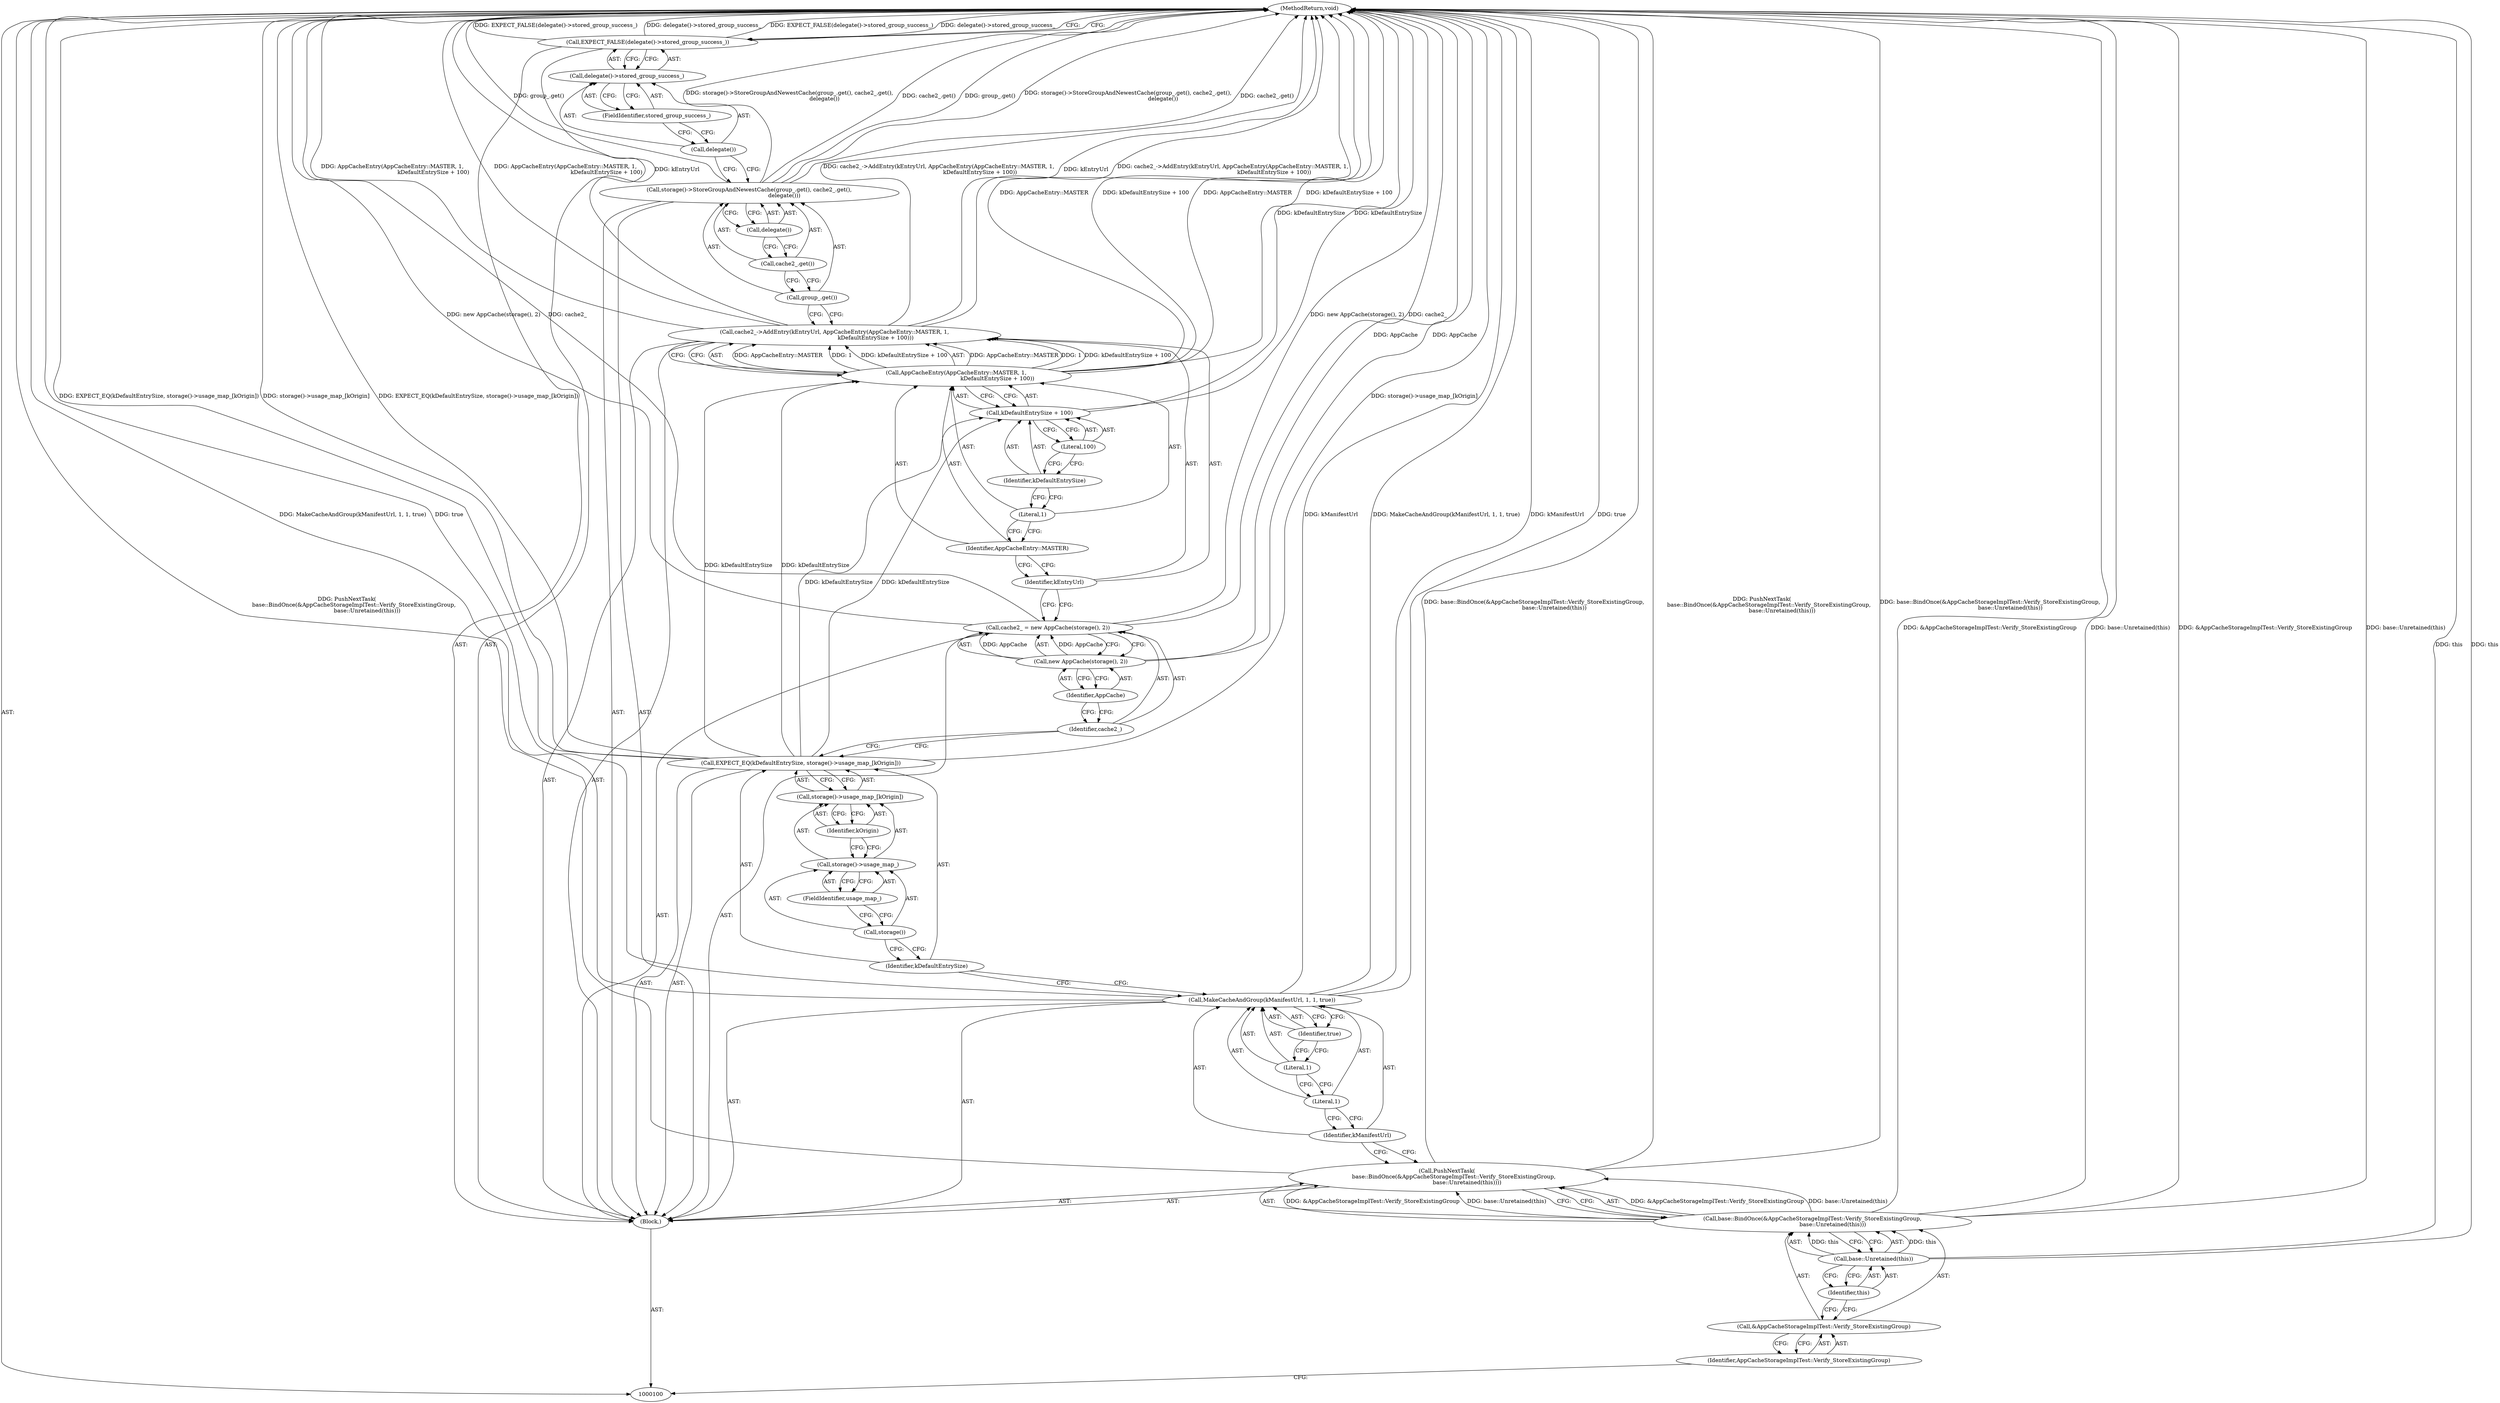 digraph "1_Chrome_04aaacb936a08d70862d6d9d7e8354721ae46be8_21" {
"1000140" [label="(MethodReturn,void)"];
"1000101" [label="(Block,)"];
"1000125" [label="(Identifier,kEntryUrl)"];
"1000126" [label="(Call,AppCacheEntry(AppCacheEntry::MASTER, 1,\n                                               kDefaultEntrySize + 100))"];
"1000124" [label="(Call,cache2_->AddEntry(kEntryUrl, AppCacheEntry(AppCacheEntry::MASTER, 1,\n                                               kDefaultEntrySize + 100)))"];
"1000127" [label="(Identifier,AppCacheEntry::MASTER)"];
"1000128" [label="(Literal,1)"];
"1000129" [label="(Call,kDefaultEntrySize + 100)"];
"1000130" [label="(Identifier,kDefaultEntrySize)"];
"1000131" [label="(Literal,100)"];
"1000133" [label="(Call,group_.get())"];
"1000132" [label="(Call,storage()->StoreGroupAndNewestCache(group_.get(), cache2_.get(),\n                                        delegate()))"];
"1000134" [label="(Call,cache2_.get())"];
"1000135" [label="(Call,delegate())"];
"1000137" [label="(Call,delegate()->stored_group_success_)"];
"1000138" [label="(Call,delegate())"];
"1000139" [label="(FieldIdentifier,stored_group_success_)"];
"1000136" [label="(Call,EXPECT_FALSE(delegate()->stored_group_success_))"];
"1000102" [label="(Call,PushNextTask(\n        base::BindOnce(&AppCacheStorageImplTest::Verify_StoreExistingGroup,\n                       base::Unretained(this))))"];
"1000104" [label="(Call,&AppCacheStorageImplTest::Verify_StoreExistingGroup)"];
"1000105" [label="(Identifier,AppCacheStorageImplTest::Verify_StoreExistingGroup)"];
"1000103" [label="(Call,base::BindOnce(&AppCacheStorageImplTest::Verify_StoreExistingGroup,\n                       base::Unretained(this)))"];
"1000106" [label="(Call,base::Unretained(this))"];
"1000107" [label="(Identifier,this)"];
"1000109" [label="(Identifier,kManifestUrl)"];
"1000110" [label="(Literal,1)"];
"1000111" [label="(Literal,1)"];
"1000112" [label="(Identifier,true)"];
"1000108" [label="(Call,MakeCacheAndGroup(kManifestUrl, 1, 1, true))"];
"1000114" [label="(Identifier,kDefaultEntrySize)"];
"1000115" [label="(Call,storage()->usage_map_[kOrigin])"];
"1000116" [label="(Call,storage()->usage_map_)"];
"1000117" [label="(Call,storage())"];
"1000113" [label="(Call,EXPECT_EQ(kDefaultEntrySize, storage()->usage_map_[kOrigin]))"];
"1000118" [label="(FieldIdentifier,usage_map_)"];
"1000119" [label="(Identifier,kOrigin)"];
"1000122" [label="(Call,new AppCache(storage(), 2))"];
"1000123" [label="(Identifier,AppCache)"];
"1000120" [label="(Call,cache2_ = new AppCache(storage(), 2))"];
"1000121" [label="(Identifier,cache2_)"];
"1000140" -> "1000100"  [label="AST: "];
"1000140" -> "1000136"  [label="CFG: "];
"1000124" -> "1000140"  [label="DDG: kEntryUrl"];
"1000124" -> "1000140"  [label="DDG: cache2_->AddEntry(kEntryUrl, AppCacheEntry(AppCacheEntry::MASTER, 1,\n                                               kDefaultEntrySize + 100))"];
"1000124" -> "1000140"  [label="DDG: AppCacheEntry(AppCacheEntry::MASTER, 1,\n                                               kDefaultEntrySize + 100)"];
"1000108" -> "1000140"  [label="DDG: MakeCacheAndGroup(kManifestUrl, 1, 1, true)"];
"1000108" -> "1000140"  [label="DDG: true"];
"1000108" -> "1000140"  [label="DDG: kManifestUrl"];
"1000106" -> "1000140"  [label="DDG: this"];
"1000103" -> "1000140"  [label="DDG: &AppCacheStorageImplTest::Verify_StoreExistingGroup"];
"1000103" -> "1000140"  [label="DDG: base::Unretained(this)"];
"1000126" -> "1000140"  [label="DDG: AppCacheEntry::MASTER"];
"1000126" -> "1000140"  [label="DDG: kDefaultEntrySize + 100"];
"1000129" -> "1000140"  [label="DDG: kDefaultEntrySize"];
"1000122" -> "1000140"  [label="DDG: AppCache"];
"1000132" -> "1000140"  [label="DDG: storage()->StoreGroupAndNewestCache(group_.get(), cache2_.get(),\n                                        delegate())"];
"1000132" -> "1000140"  [label="DDG: cache2_.get()"];
"1000132" -> "1000140"  [label="DDG: group_.get()"];
"1000102" -> "1000140"  [label="DDG: base::BindOnce(&AppCacheStorageImplTest::Verify_StoreExistingGroup,\n                       base::Unretained(this))"];
"1000102" -> "1000140"  [label="DDG: PushNextTask(\n        base::BindOnce(&AppCacheStorageImplTest::Verify_StoreExistingGroup,\n                       base::Unretained(this)))"];
"1000113" -> "1000140"  [label="DDG: storage()->usage_map_[kOrigin]"];
"1000113" -> "1000140"  [label="DDG: EXPECT_EQ(kDefaultEntrySize, storage()->usage_map_[kOrigin])"];
"1000120" -> "1000140"  [label="DDG: cache2_"];
"1000120" -> "1000140"  [label="DDG: new AppCache(storage(), 2)"];
"1000136" -> "1000140"  [label="DDG: EXPECT_FALSE(delegate()->stored_group_success_)"];
"1000136" -> "1000140"  [label="DDG: delegate()->stored_group_success_"];
"1000101" -> "1000100"  [label="AST: "];
"1000102" -> "1000101"  [label="AST: "];
"1000108" -> "1000101"  [label="AST: "];
"1000113" -> "1000101"  [label="AST: "];
"1000120" -> "1000101"  [label="AST: "];
"1000124" -> "1000101"  [label="AST: "];
"1000132" -> "1000101"  [label="AST: "];
"1000136" -> "1000101"  [label="AST: "];
"1000125" -> "1000124"  [label="AST: "];
"1000125" -> "1000120"  [label="CFG: "];
"1000127" -> "1000125"  [label="CFG: "];
"1000126" -> "1000124"  [label="AST: "];
"1000126" -> "1000129"  [label="CFG: "];
"1000127" -> "1000126"  [label="AST: "];
"1000128" -> "1000126"  [label="AST: "];
"1000129" -> "1000126"  [label="AST: "];
"1000124" -> "1000126"  [label="CFG: "];
"1000126" -> "1000140"  [label="DDG: AppCacheEntry::MASTER"];
"1000126" -> "1000140"  [label="DDG: kDefaultEntrySize + 100"];
"1000126" -> "1000124"  [label="DDG: AppCacheEntry::MASTER"];
"1000126" -> "1000124"  [label="DDG: 1"];
"1000126" -> "1000124"  [label="DDG: kDefaultEntrySize + 100"];
"1000113" -> "1000126"  [label="DDG: kDefaultEntrySize"];
"1000124" -> "1000101"  [label="AST: "];
"1000124" -> "1000126"  [label="CFG: "];
"1000125" -> "1000124"  [label="AST: "];
"1000126" -> "1000124"  [label="AST: "];
"1000133" -> "1000124"  [label="CFG: "];
"1000124" -> "1000140"  [label="DDG: kEntryUrl"];
"1000124" -> "1000140"  [label="DDG: cache2_->AddEntry(kEntryUrl, AppCacheEntry(AppCacheEntry::MASTER, 1,\n                                               kDefaultEntrySize + 100))"];
"1000124" -> "1000140"  [label="DDG: AppCacheEntry(AppCacheEntry::MASTER, 1,\n                                               kDefaultEntrySize + 100)"];
"1000126" -> "1000124"  [label="DDG: AppCacheEntry::MASTER"];
"1000126" -> "1000124"  [label="DDG: 1"];
"1000126" -> "1000124"  [label="DDG: kDefaultEntrySize + 100"];
"1000127" -> "1000126"  [label="AST: "];
"1000127" -> "1000125"  [label="CFG: "];
"1000128" -> "1000127"  [label="CFG: "];
"1000128" -> "1000126"  [label="AST: "];
"1000128" -> "1000127"  [label="CFG: "];
"1000130" -> "1000128"  [label="CFG: "];
"1000129" -> "1000126"  [label="AST: "];
"1000129" -> "1000131"  [label="CFG: "];
"1000130" -> "1000129"  [label="AST: "];
"1000131" -> "1000129"  [label="AST: "];
"1000126" -> "1000129"  [label="CFG: "];
"1000129" -> "1000140"  [label="DDG: kDefaultEntrySize"];
"1000113" -> "1000129"  [label="DDG: kDefaultEntrySize"];
"1000130" -> "1000129"  [label="AST: "];
"1000130" -> "1000128"  [label="CFG: "];
"1000131" -> "1000130"  [label="CFG: "];
"1000131" -> "1000129"  [label="AST: "];
"1000131" -> "1000130"  [label="CFG: "];
"1000129" -> "1000131"  [label="CFG: "];
"1000133" -> "1000132"  [label="AST: "];
"1000133" -> "1000124"  [label="CFG: "];
"1000134" -> "1000133"  [label="CFG: "];
"1000132" -> "1000101"  [label="AST: "];
"1000132" -> "1000135"  [label="CFG: "];
"1000133" -> "1000132"  [label="AST: "];
"1000134" -> "1000132"  [label="AST: "];
"1000135" -> "1000132"  [label="AST: "];
"1000138" -> "1000132"  [label="CFG: "];
"1000132" -> "1000140"  [label="DDG: storage()->StoreGroupAndNewestCache(group_.get(), cache2_.get(),\n                                        delegate())"];
"1000132" -> "1000140"  [label="DDG: cache2_.get()"];
"1000132" -> "1000140"  [label="DDG: group_.get()"];
"1000134" -> "1000132"  [label="AST: "];
"1000134" -> "1000133"  [label="CFG: "];
"1000135" -> "1000134"  [label="CFG: "];
"1000135" -> "1000132"  [label="AST: "];
"1000135" -> "1000134"  [label="CFG: "];
"1000132" -> "1000135"  [label="CFG: "];
"1000137" -> "1000136"  [label="AST: "];
"1000137" -> "1000139"  [label="CFG: "];
"1000138" -> "1000137"  [label="AST: "];
"1000139" -> "1000137"  [label="AST: "];
"1000136" -> "1000137"  [label="CFG: "];
"1000138" -> "1000137"  [label="AST: "];
"1000138" -> "1000132"  [label="CFG: "];
"1000139" -> "1000138"  [label="CFG: "];
"1000139" -> "1000137"  [label="AST: "];
"1000139" -> "1000138"  [label="CFG: "];
"1000137" -> "1000139"  [label="CFG: "];
"1000136" -> "1000101"  [label="AST: "];
"1000136" -> "1000137"  [label="CFG: "];
"1000137" -> "1000136"  [label="AST: "];
"1000140" -> "1000136"  [label="CFG: "];
"1000136" -> "1000140"  [label="DDG: EXPECT_FALSE(delegate()->stored_group_success_)"];
"1000136" -> "1000140"  [label="DDG: delegate()->stored_group_success_"];
"1000102" -> "1000101"  [label="AST: "];
"1000102" -> "1000103"  [label="CFG: "];
"1000103" -> "1000102"  [label="AST: "];
"1000109" -> "1000102"  [label="CFG: "];
"1000102" -> "1000140"  [label="DDG: base::BindOnce(&AppCacheStorageImplTest::Verify_StoreExistingGroup,\n                       base::Unretained(this))"];
"1000102" -> "1000140"  [label="DDG: PushNextTask(\n        base::BindOnce(&AppCacheStorageImplTest::Verify_StoreExistingGroup,\n                       base::Unretained(this)))"];
"1000103" -> "1000102"  [label="DDG: &AppCacheStorageImplTest::Verify_StoreExistingGroup"];
"1000103" -> "1000102"  [label="DDG: base::Unretained(this)"];
"1000104" -> "1000103"  [label="AST: "];
"1000104" -> "1000105"  [label="CFG: "];
"1000105" -> "1000104"  [label="AST: "];
"1000107" -> "1000104"  [label="CFG: "];
"1000105" -> "1000104"  [label="AST: "];
"1000105" -> "1000100"  [label="CFG: "];
"1000104" -> "1000105"  [label="CFG: "];
"1000103" -> "1000102"  [label="AST: "];
"1000103" -> "1000106"  [label="CFG: "];
"1000104" -> "1000103"  [label="AST: "];
"1000106" -> "1000103"  [label="AST: "];
"1000102" -> "1000103"  [label="CFG: "];
"1000103" -> "1000140"  [label="DDG: &AppCacheStorageImplTest::Verify_StoreExistingGroup"];
"1000103" -> "1000140"  [label="DDG: base::Unretained(this)"];
"1000103" -> "1000102"  [label="DDG: &AppCacheStorageImplTest::Verify_StoreExistingGroup"];
"1000103" -> "1000102"  [label="DDG: base::Unretained(this)"];
"1000106" -> "1000103"  [label="DDG: this"];
"1000106" -> "1000103"  [label="AST: "];
"1000106" -> "1000107"  [label="CFG: "];
"1000107" -> "1000106"  [label="AST: "];
"1000103" -> "1000106"  [label="CFG: "];
"1000106" -> "1000140"  [label="DDG: this"];
"1000106" -> "1000103"  [label="DDG: this"];
"1000107" -> "1000106"  [label="AST: "];
"1000107" -> "1000104"  [label="CFG: "];
"1000106" -> "1000107"  [label="CFG: "];
"1000109" -> "1000108"  [label="AST: "];
"1000109" -> "1000102"  [label="CFG: "];
"1000110" -> "1000109"  [label="CFG: "];
"1000110" -> "1000108"  [label="AST: "];
"1000110" -> "1000109"  [label="CFG: "];
"1000111" -> "1000110"  [label="CFG: "];
"1000111" -> "1000108"  [label="AST: "];
"1000111" -> "1000110"  [label="CFG: "];
"1000112" -> "1000111"  [label="CFG: "];
"1000112" -> "1000108"  [label="AST: "];
"1000112" -> "1000111"  [label="CFG: "];
"1000108" -> "1000112"  [label="CFG: "];
"1000108" -> "1000101"  [label="AST: "];
"1000108" -> "1000112"  [label="CFG: "];
"1000109" -> "1000108"  [label="AST: "];
"1000110" -> "1000108"  [label="AST: "];
"1000111" -> "1000108"  [label="AST: "];
"1000112" -> "1000108"  [label="AST: "];
"1000114" -> "1000108"  [label="CFG: "];
"1000108" -> "1000140"  [label="DDG: MakeCacheAndGroup(kManifestUrl, 1, 1, true)"];
"1000108" -> "1000140"  [label="DDG: true"];
"1000108" -> "1000140"  [label="DDG: kManifestUrl"];
"1000114" -> "1000113"  [label="AST: "];
"1000114" -> "1000108"  [label="CFG: "];
"1000117" -> "1000114"  [label="CFG: "];
"1000115" -> "1000113"  [label="AST: "];
"1000115" -> "1000119"  [label="CFG: "];
"1000116" -> "1000115"  [label="AST: "];
"1000119" -> "1000115"  [label="AST: "];
"1000113" -> "1000115"  [label="CFG: "];
"1000116" -> "1000115"  [label="AST: "];
"1000116" -> "1000118"  [label="CFG: "];
"1000117" -> "1000116"  [label="AST: "];
"1000118" -> "1000116"  [label="AST: "];
"1000119" -> "1000116"  [label="CFG: "];
"1000117" -> "1000116"  [label="AST: "];
"1000117" -> "1000114"  [label="CFG: "];
"1000118" -> "1000117"  [label="CFG: "];
"1000113" -> "1000101"  [label="AST: "];
"1000113" -> "1000115"  [label="CFG: "];
"1000114" -> "1000113"  [label="AST: "];
"1000115" -> "1000113"  [label="AST: "];
"1000121" -> "1000113"  [label="CFG: "];
"1000113" -> "1000140"  [label="DDG: storage()->usage_map_[kOrigin]"];
"1000113" -> "1000140"  [label="DDG: EXPECT_EQ(kDefaultEntrySize, storage()->usage_map_[kOrigin])"];
"1000113" -> "1000126"  [label="DDG: kDefaultEntrySize"];
"1000113" -> "1000129"  [label="DDG: kDefaultEntrySize"];
"1000118" -> "1000116"  [label="AST: "];
"1000118" -> "1000117"  [label="CFG: "];
"1000116" -> "1000118"  [label="CFG: "];
"1000119" -> "1000115"  [label="AST: "];
"1000119" -> "1000116"  [label="CFG: "];
"1000115" -> "1000119"  [label="CFG: "];
"1000122" -> "1000120"  [label="AST: "];
"1000122" -> "1000123"  [label="CFG: "];
"1000123" -> "1000122"  [label="AST: "];
"1000120" -> "1000122"  [label="CFG: "];
"1000122" -> "1000140"  [label="DDG: AppCache"];
"1000122" -> "1000120"  [label="DDG: AppCache"];
"1000123" -> "1000122"  [label="AST: "];
"1000123" -> "1000121"  [label="CFG: "];
"1000122" -> "1000123"  [label="CFG: "];
"1000120" -> "1000101"  [label="AST: "];
"1000120" -> "1000122"  [label="CFG: "];
"1000121" -> "1000120"  [label="AST: "];
"1000122" -> "1000120"  [label="AST: "];
"1000125" -> "1000120"  [label="CFG: "];
"1000120" -> "1000140"  [label="DDG: cache2_"];
"1000120" -> "1000140"  [label="DDG: new AppCache(storage(), 2)"];
"1000122" -> "1000120"  [label="DDG: AppCache"];
"1000121" -> "1000120"  [label="AST: "];
"1000121" -> "1000113"  [label="CFG: "];
"1000123" -> "1000121"  [label="CFG: "];
}
